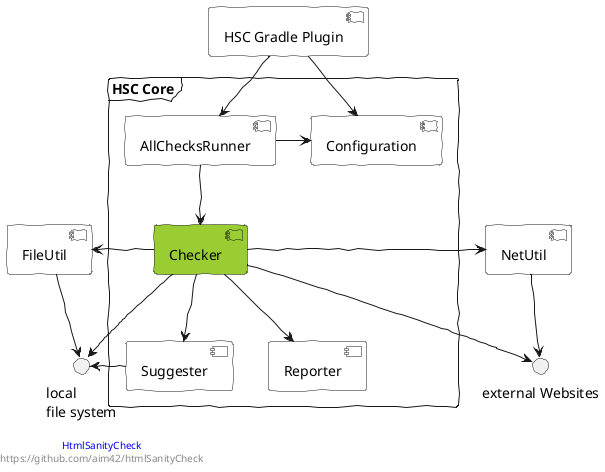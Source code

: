 @startuml
skinparam componentStyle uml2
skinparam component {
   backgroundColor<<planned>> Khaki
   backgroundColor White
}

skinparam handwritten true

left footer

<font color=blue>HtmlSanityCheck</font>
https://github.com/aim42/htmlSanityCheck
endfooter


interface "local\nfile system" as files
[FileUtil]  as futil
[NetUtil]   as netutil

interface "external Websites" as web

frame "HSC Core" as core {

   [Configuration]   as config
   [Reporter]        as reporter
   [Suggester]       as suggester
   [Checker]         as checker #YellowGreen
   [AllChecksRunner] as acr

acr -down-> checker
acr -right-> config

checker -->reporter
checker --> suggester
checker -left-> futil
checker -> netutil

suggester -left-> files

futil -down-> files
netutil -down-> web

}

[HSC Gradle Plugin] as gradleplugin
gradleplugin -down-> config
gradleplugin -down-> acr
checker -down-> web
checker -down-> files


@enduml